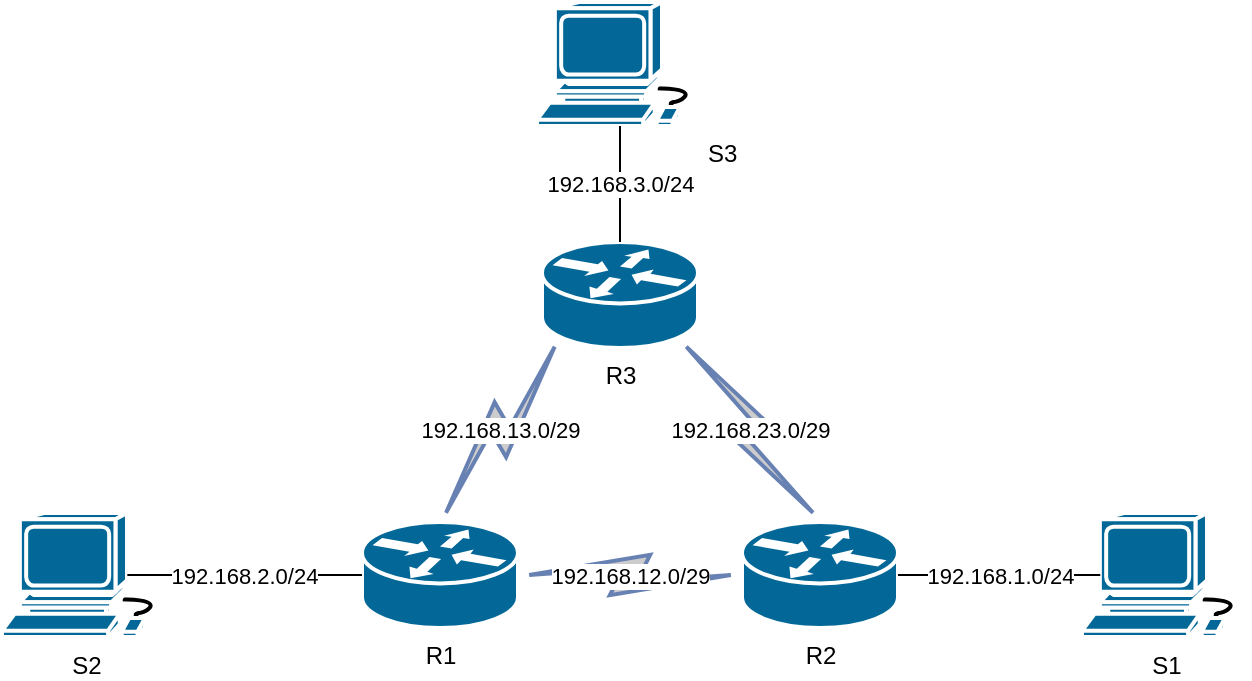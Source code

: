 <mxfile version="13.0.3" type="device"><diagram id="IDS-Cfy_u2mt_J621iLS" name="Page-1"><mxGraphModel dx="1102" dy="636" grid="1" gridSize="10" guides="1" tooltips="1" connect="1" arrows="1" fold="1" page="1" pageScale="1" pageWidth="850" pageHeight="1100" math="0" shadow="0"><root><mxCell id="0"/><mxCell id="1" parent="0"/><mxCell id="i7-m9JaKoqgsdudN-YZO-1" value="R1" style="shape=mxgraph.cisco.routers.router;html=1;pointerEvents=1;dashed=0;fillColor=#036897;strokeColor=#ffffff;strokeWidth=2;verticalLabelPosition=bottom;verticalAlign=top;align=center;outlineConnect=0;" parent="1" vertex="1"><mxGeometry x="270" y="270" width="78" height="53" as="geometry"/></mxCell><mxCell id="i7-m9JaKoqgsdudN-YZO-2" value="R2" style="shape=mxgraph.cisco.routers.router;html=1;pointerEvents=1;dashed=0;fillColor=#036897;strokeColor=#ffffff;strokeWidth=2;verticalLabelPosition=bottom;verticalAlign=top;align=center;outlineConnect=0;" parent="1" vertex="1"><mxGeometry x="460" y="270" width="78" height="53" as="geometry"/></mxCell><mxCell id="i7-m9JaKoqgsdudN-YZO-3" value="R3" style="shape=mxgraph.cisco.routers.router;html=1;pointerEvents=1;dashed=0;fillColor=#036897;strokeColor=#ffffff;strokeWidth=2;verticalLabelPosition=bottom;verticalAlign=top;align=center;outlineConnect=0;" parent="1" vertex="1"><mxGeometry x="360" y="130" width="78" height="53" as="geometry"/></mxCell><mxCell id="i7-m9JaKoqgsdudN-YZO-4" value="S3" style="shape=mxgraph.cisco.computers_and_peripherals.workstation;html=1;pointerEvents=1;dashed=0;fillColor=#036897;strokeColor=#ffffff;strokeWidth=2;verticalLabelPosition=bottom;verticalAlign=top;align=left;outlineConnect=0;labelPosition=right;" parent="1" vertex="1"><mxGeometry x="357.5" y="10" width="83" height="62" as="geometry"/></mxCell><mxCell id="i7-m9JaKoqgsdudN-YZO-5" value="S2" style="shape=mxgraph.cisco.computers_and_peripherals.workstation;html=1;pointerEvents=1;dashed=0;fillColor=#036897;strokeColor=#ffffff;strokeWidth=2;verticalLabelPosition=bottom;verticalAlign=top;align=center;outlineConnect=0;" parent="1" vertex="1"><mxGeometry x="90" y="265.5" width="83" height="62" as="geometry"/></mxCell><mxCell id="i7-m9JaKoqgsdudN-YZO-6" value="S1" style="shape=mxgraph.cisco.computers_and_peripherals.workstation;html=1;pointerEvents=1;dashed=0;fillColor=#036897;strokeColor=#ffffff;strokeWidth=2;verticalLabelPosition=bottom;verticalAlign=top;align=center;outlineConnect=0;" parent="1" vertex="1"><mxGeometry x="630" y="265.5" width="83" height="62" as="geometry"/></mxCell><mxCell id="i7-m9JaKoqgsdudN-YZO-7" value="192.168.2.0/24" style="endArrow=none;html=1;entryX=0;entryY=0.5;entryDx=0;entryDy=0;entryPerimeter=0;exitX=0.755;exitY=0.5;exitDx=0;exitDy=0;exitPerimeter=0;" parent="1" source="i7-m9JaKoqgsdudN-YZO-5" target="i7-m9JaKoqgsdudN-YZO-1" edge="1"><mxGeometry width="50" height="50" relative="1" as="geometry"><mxPoint x="90" y="400" as="sourcePoint"/><mxPoint x="140" y="350" as="targetPoint"/></mxGeometry></mxCell><mxCell id="i7-m9JaKoqgsdudN-YZO-8" value="192.168.3.0/24" style="endArrow=none;html=1;entryX=0.5;entryY=1;entryDx=0;entryDy=0;entryPerimeter=0;exitX=0.5;exitY=0;exitDx=0;exitDy=0;exitPerimeter=0;" parent="1" source="i7-m9JaKoqgsdudN-YZO-3" target="i7-m9JaKoqgsdudN-YZO-4" edge="1"><mxGeometry width="50" height="50" relative="1" as="geometry"><mxPoint x="330" y="200" as="sourcePoint"/><mxPoint x="390" y="80" as="targetPoint"/></mxGeometry></mxCell><mxCell id="i7-m9JaKoqgsdudN-YZO-9" value="192.168.1.0/24" style="endArrow=none;html=1;entryX=0.11;entryY=0.5;entryDx=0;entryDy=0;entryPerimeter=0;exitX=1;exitY=0.5;exitDx=0;exitDy=0;exitPerimeter=0;" parent="1" source="i7-m9JaKoqgsdudN-YZO-2" target="i7-m9JaKoqgsdudN-YZO-6" edge="1"><mxGeometry width="50" height="50" relative="1" as="geometry"><mxPoint x="470" y="390" as="sourcePoint"/><mxPoint x="620" y="290" as="targetPoint"/></mxGeometry></mxCell><mxCell id="i7-m9JaKoqgsdudN-YZO-11" value="192.168.13.0/29" style="html=1;outlineConnect=0;fillColor=#CCCCCC;strokeColor=#6881B3;gradientColor=none;gradientDirection=north;strokeWidth=2;shape=mxgraph.networks.comm_link_edge;html=1;entryX=0.12;entryY=0.9;entryDx=0;entryDy=0;entryPerimeter=0;exitX=0.5;exitY=0;exitDx=0;exitDy=0;exitPerimeter=0;" parent="1" source="i7-m9JaKoqgsdudN-YZO-1" target="i7-m9JaKoqgsdudN-YZO-3" edge="1"><mxGeometry width="100" height="100" relative="1" as="geometry"><mxPoint x="230" y="270" as="sourcePoint"/><mxPoint x="330" y="170" as="targetPoint"/></mxGeometry></mxCell><mxCell id="i7-m9JaKoqgsdudN-YZO-13" value="192.168.23.0/29" style="html=1;outlineConnect=0;fillColor=#CCCCCC;strokeColor=#6881B3;gradientColor=none;gradientDirection=north;strokeWidth=2;shape=mxgraph.networks.comm_link_edge;html=1;entryX=0.88;entryY=0.9;entryDx=0;entryDy=0;entryPerimeter=0;exitX=0.5;exitY=0;exitDx=0;exitDy=0;exitPerimeter=0;" parent="1" source="i7-m9JaKoqgsdudN-YZO-2" target="i7-m9JaKoqgsdudN-YZO-3" edge="1"><mxGeometry width="100" height="100" relative="1" as="geometry"><mxPoint x="380.14" y="327.5" as="sourcePoint"/><mxPoint x="440.5" y="235.2" as="targetPoint"/></mxGeometry></mxCell><mxCell id="i7-m9JaKoqgsdudN-YZO-14" value="192.168.12.0/29" style="html=1;outlineConnect=0;fillColor=#CCCCCC;strokeColor=#6881B3;gradientColor=none;gradientDirection=north;strokeWidth=2;shape=mxgraph.networks.comm_link_edge;html=1;entryX=0;entryY=0.5;entryDx=0;entryDy=0;entryPerimeter=0;exitX=1;exitY=0.5;exitDx=0;exitDy=0;exitPerimeter=0;" parent="1" source="i7-m9JaKoqgsdudN-YZO-1" target="i7-m9JaKoqgsdudN-YZO-2" edge="1"><mxGeometry width="100" height="100" relative="1" as="geometry"><mxPoint x="339" y="300" as="sourcePoint"/><mxPoint x="399.36" y="207.7" as="targetPoint"/></mxGeometry></mxCell></root></mxGraphModel></diagram></mxfile>